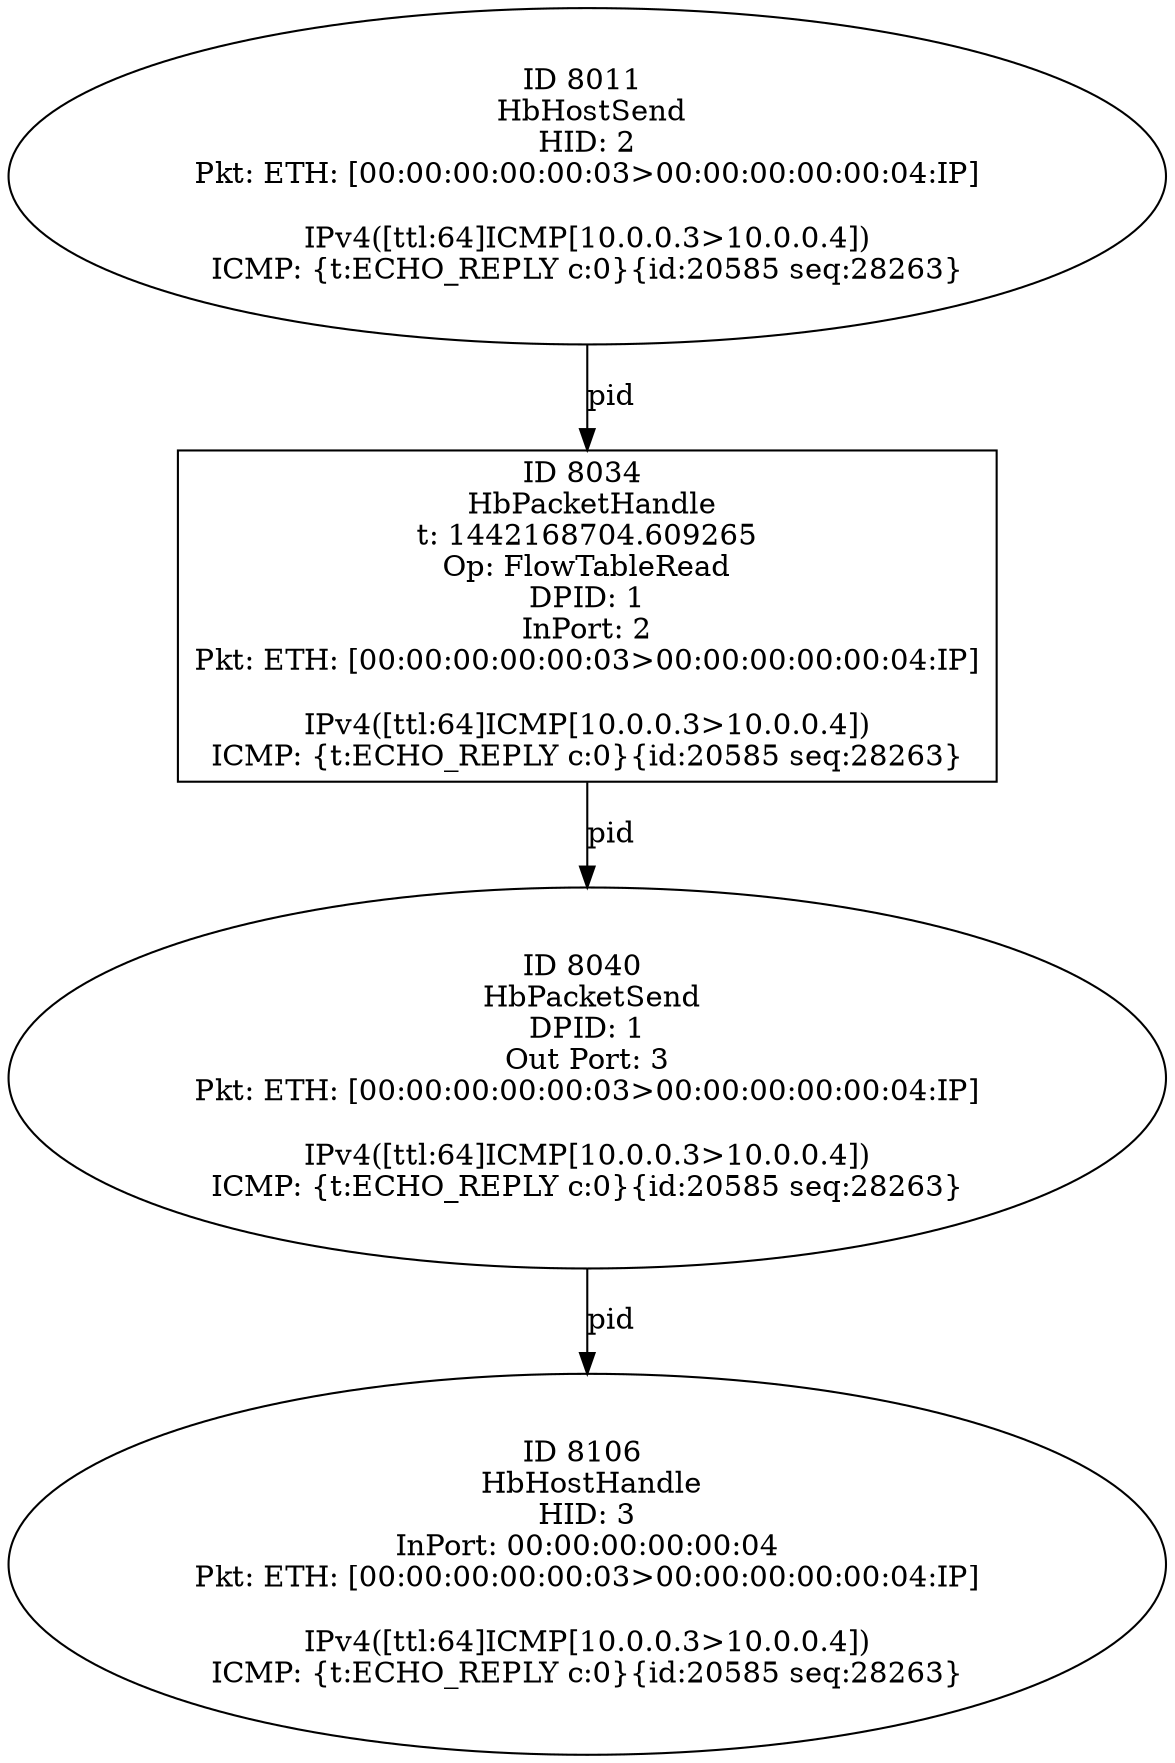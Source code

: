 strict digraph G {
8040 [shape=oval, event=<hb_events.HbPacketSend object at 0x10880de50>, label="ID 8040 
 HbPacketSend
DPID: 1
Out Port: 3
Pkt: ETH: [00:00:00:00:00:03>00:00:00:00:00:04:IP]

IPv4([ttl:64]ICMP[10.0.0.3>10.0.0.4])
ICMP: {t:ECHO_REPLY c:0}{id:20585 seq:28263}"];
8034 [shape=box, event=<hb_events.HbPacketHandle object at 0x10880d2d0>, label="ID 8034 
 HbPacketHandle
t: 1442168704.609265
Op: FlowTableRead
DPID: 1
InPort: 2
Pkt: ETH: [00:00:00:00:00:03>00:00:00:00:00:04:IP]

IPv4([ttl:64]ICMP[10.0.0.3>10.0.0.4])
ICMP: {t:ECHO_REPLY c:0}{id:20585 seq:28263}"];
8011 [shape=oval, event=<hb_events.HbHostSend object at 0x1087f3e10>, label="ID 8011 
 HbHostSend
HID: 2
Pkt: ETH: [00:00:00:00:00:03>00:00:00:00:00:04:IP]

IPv4([ttl:64]ICMP[10.0.0.3>10.0.0.4])
ICMP: {t:ECHO_REPLY c:0}{id:20585 seq:28263}"];
8106 [shape=oval, event=<hb_events.HbHostHandle object at 0x108849490>, label="ID 8106 
 HbHostHandle
HID: 3
InPort: 00:00:00:00:00:04
Pkt: ETH: [00:00:00:00:00:03>00:00:00:00:00:04:IP]

IPv4([ttl:64]ICMP[10.0.0.3>10.0.0.4])
ICMP: {t:ECHO_REPLY c:0}{id:20585 seq:28263}"];
8040 -> 8106  [rel=pid, label=pid];
8034 -> 8040  [rel=pid, label=pid];
8011 -> 8034  [rel=pid, label=pid];
}
